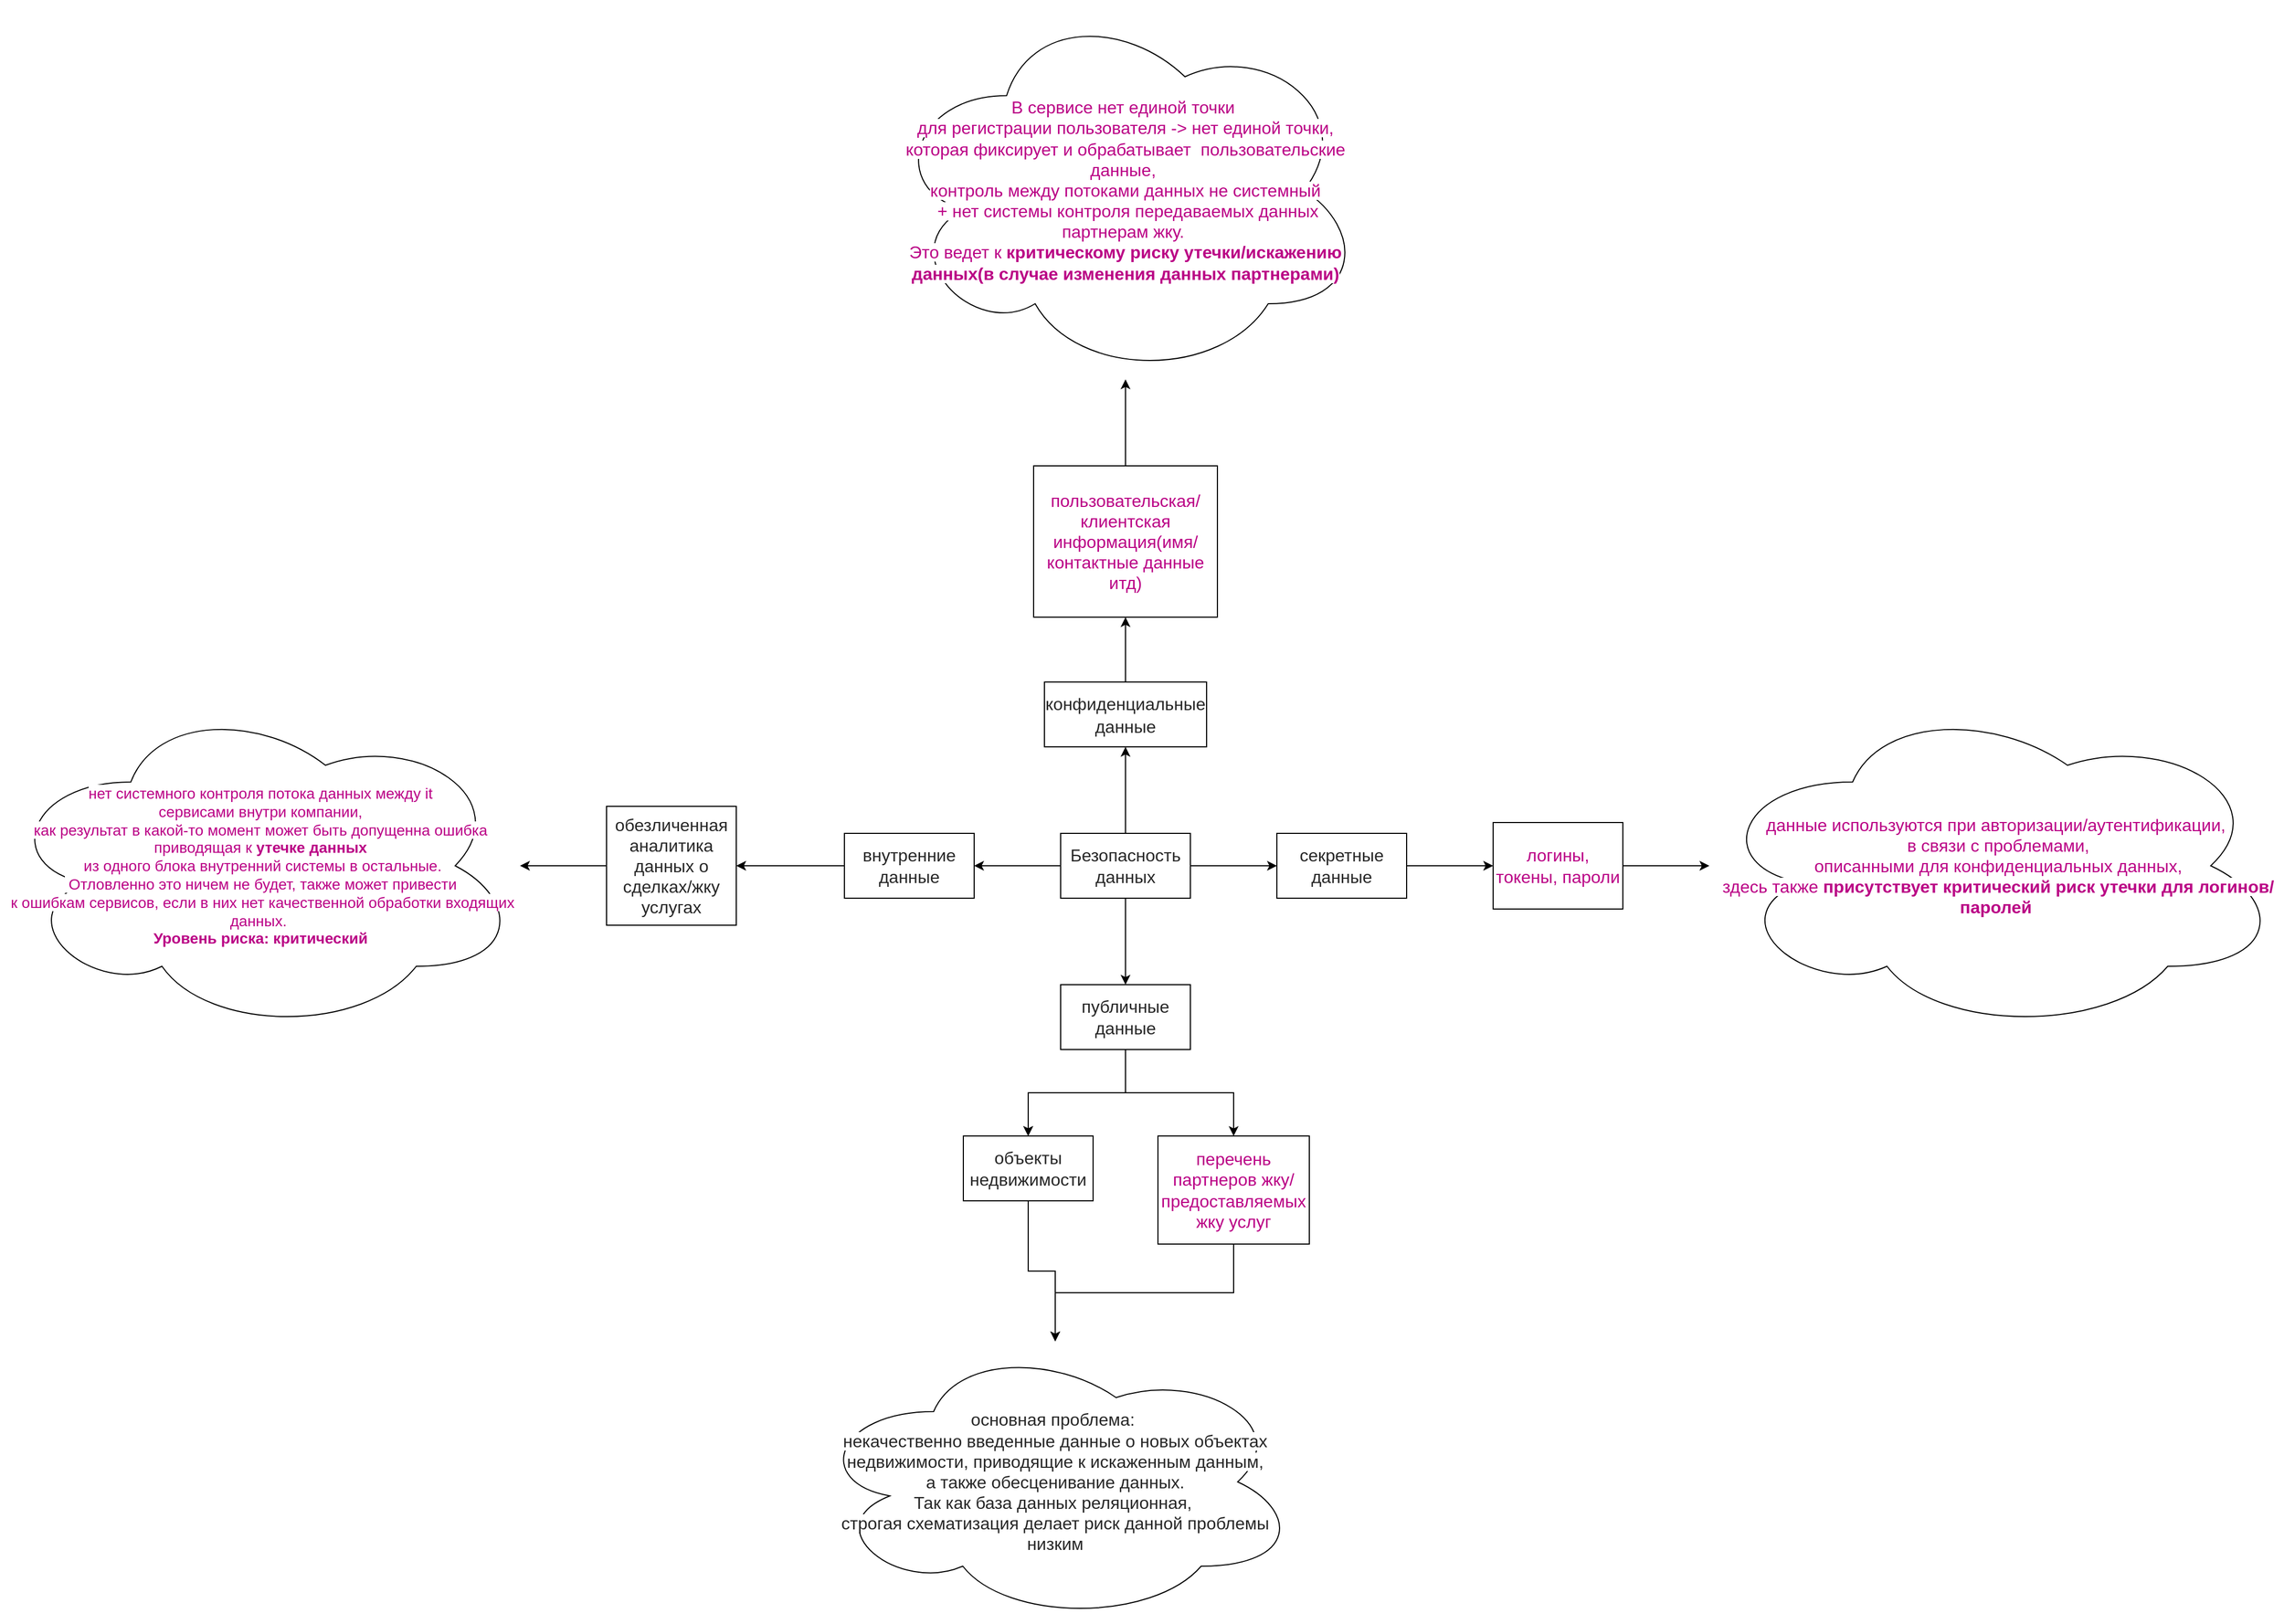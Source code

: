 <mxfile version="27.1.5">
  <diagram name="Страница — 1" id="r3x8Q5eOp7jP67QgiU96">
    <mxGraphModel dx="2125" dy="2079" grid="1" gridSize="10" guides="1" tooltips="1" connect="1" arrows="1" fold="1" page="1" pageScale="1" pageWidth="827" pageHeight="1169" math="0" shadow="0">
      <root>
        <mxCell id="0" />
        <mxCell id="1" parent="0" />
        <mxCell id="grHMZDMgPBOYTe_dRCuI-3" value="" style="edgeStyle=orthogonalEdgeStyle;rounded=0;orthogonalLoop=1;jettySize=auto;html=1;" parent="1" source="grHMZDMgPBOYTe_dRCuI-1" target="grHMZDMgPBOYTe_dRCuI-2" edge="1">
          <mxGeometry relative="1" as="geometry" />
        </mxCell>
        <mxCell id="grHMZDMgPBOYTe_dRCuI-5" value="" style="edgeStyle=orthogonalEdgeStyle;rounded=0;orthogonalLoop=1;jettySize=auto;html=1;" parent="1" source="grHMZDMgPBOYTe_dRCuI-1" target="grHMZDMgPBOYTe_dRCuI-4" edge="1">
          <mxGeometry relative="1" as="geometry" />
        </mxCell>
        <mxCell id="grHMZDMgPBOYTe_dRCuI-7" value="" style="edgeStyle=orthogonalEdgeStyle;rounded=0;orthogonalLoop=1;jettySize=auto;html=1;" parent="1" source="grHMZDMgPBOYTe_dRCuI-1" target="grHMZDMgPBOYTe_dRCuI-6" edge="1">
          <mxGeometry relative="1" as="geometry" />
        </mxCell>
        <mxCell id="grHMZDMgPBOYTe_dRCuI-9" value="" style="edgeStyle=orthogonalEdgeStyle;rounded=0;orthogonalLoop=1;jettySize=auto;html=1;" parent="1" source="grHMZDMgPBOYTe_dRCuI-1" target="grHMZDMgPBOYTe_dRCuI-8" edge="1">
          <mxGeometry relative="1" as="geometry" />
        </mxCell>
        <mxCell id="grHMZDMgPBOYTe_dRCuI-1" value="&lt;span style=&quot;caret-color: rgba(0, 0, 0, 0.85); color: rgba(0, 0, 0, 0.85); font-family: &amp;quot;YS Text&amp;quot;, sans-serif; text-align: start; white-space-collapse: preserve; background-color: rgb(255, 255, 255);&quot;&gt;&lt;font style=&quot;font-size: 16px;&quot;&gt;Безопасность данных&lt;/font&gt;&lt;/span&gt;" style="rounded=0;whiteSpace=wrap;html=1;" parent="1" vertex="1">
          <mxGeometry x="350" y="420" width="120" height="60" as="geometry" />
        </mxCell>
        <mxCell id="grHMZDMgPBOYTe_dRCuI-22" value="" style="edgeStyle=orthogonalEdgeStyle;rounded=0;orthogonalLoop=1;jettySize=auto;html=1;" parent="1" source="grHMZDMgPBOYTe_dRCuI-2" target="grHMZDMgPBOYTe_dRCuI-21" edge="1">
          <mxGeometry relative="1" as="geometry" />
        </mxCell>
        <mxCell id="grHMZDMgPBOYTe_dRCuI-2" value="&lt;span style=&quot;caret-color: rgba(0, 0, 0, 0.85); color: rgba(0, 0, 0, 0.85); font-family: &amp;quot;YS Text&amp;quot;, sans-serif; white-space-collapse: preserve-breaks; background-color: rgb(255, 255, 255);&quot;&gt;&lt;font style=&quot;font-size: 16px;&quot;&gt;конфиденциальные&lt;/font&gt;&lt;/span&gt;&lt;span style=&quot;caret-color: rgba(0, 0, 0, 0.85); color: rgba(0, 0, 0, 0.85); font-family: &amp;quot;YS Text&amp;quot;, sans-serif; font-size: 18px; white-space-collapse: preserve-breaks; background-color: rgb(255, 255, 255);&quot;&gt; &lt;/span&gt;&lt;span style=&quot;caret-color: rgba(0, 0, 0, 0.85); color: rgba(0, 0, 0, 0.85); font-family: &amp;quot;YS Text&amp;quot;, sans-serif; white-space-collapse: preserve-breaks; background-color: rgb(255, 255, 255);&quot;&gt;&lt;font style=&quot;font-size: 16px;&quot;&gt;данные&lt;/font&gt;&lt;/span&gt;" style="whiteSpace=wrap;html=1;rounded=0;align=center;" parent="1" vertex="1">
          <mxGeometry x="335" y="280" width="150" height="60" as="geometry" />
        </mxCell>
        <mxCell id="grHMZDMgPBOYTe_dRCuI-26" value="" style="edgeStyle=orthogonalEdgeStyle;rounded=0;orthogonalLoop=1;jettySize=auto;html=1;" parent="1" source="grHMZDMgPBOYTe_dRCuI-4" target="grHMZDMgPBOYTe_dRCuI-25" edge="1">
          <mxGeometry relative="1" as="geometry" />
        </mxCell>
        <mxCell id="grHMZDMgPBOYTe_dRCuI-4" value="&lt;span style=&quot;caret-color: rgba(0, 0, 0, 0.85); color: rgba(0, 0, 0, 0.85); font-family: &amp;quot;YS Text&amp;quot;, sans-serif; text-align: left; white-space-collapse: preserve-breaks; background-color: rgb(255, 255, 255);&quot;&gt;&lt;font style=&quot;font-size: 16px;&quot;&gt;секретные данные&lt;/font&gt;&lt;/span&gt;" style="whiteSpace=wrap;html=1;rounded=0;" parent="1" vertex="1">
          <mxGeometry x="550" y="420" width="120" height="60" as="geometry" />
        </mxCell>
        <mxCell id="grHMZDMgPBOYTe_dRCuI-11" value="" style="edgeStyle=orthogonalEdgeStyle;rounded=0;orthogonalLoop=1;jettySize=auto;html=1;" parent="1" source="grHMZDMgPBOYTe_dRCuI-6" target="grHMZDMgPBOYTe_dRCuI-10" edge="1">
          <mxGeometry relative="1" as="geometry" />
        </mxCell>
        <mxCell id="grHMZDMgPBOYTe_dRCuI-12" value="" style="edgeStyle=orthogonalEdgeStyle;rounded=0;orthogonalLoop=1;jettySize=auto;html=1;" parent="1" source="grHMZDMgPBOYTe_dRCuI-6" target="grHMZDMgPBOYTe_dRCuI-10" edge="1">
          <mxGeometry relative="1" as="geometry" />
        </mxCell>
        <mxCell id="grHMZDMgPBOYTe_dRCuI-16" style="edgeStyle=orthogonalEdgeStyle;rounded=0;orthogonalLoop=1;jettySize=auto;html=1;entryX=0.5;entryY=0;entryDx=0;entryDy=0;" parent="1" source="grHMZDMgPBOYTe_dRCuI-6" target="grHMZDMgPBOYTe_dRCuI-15" edge="1">
          <mxGeometry relative="1" as="geometry" />
        </mxCell>
        <mxCell id="grHMZDMgPBOYTe_dRCuI-6" value="&lt;span style=&quot;caret-color: rgba(0, 0, 0, 0.85); color: rgba(0, 0, 0, 0.85); font-family: &amp;quot;YS Text&amp;quot;, sans-serif; text-align: left; white-space-collapse: preserve-breaks; background-color: rgb(255, 255, 255);&quot;&gt;&lt;font style=&quot;font-size: 16px;&quot;&gt;публичные данные&lt;/font&gt;&lt;/span&gt;" style="whiteSpace=wrap;html=1;rounded=0;" parent="1" vertex="1">
          <mxGeometry x="350" y="560" width="120" height="60" as="geometry" />
        </mxCell>
        <mxCell id="grHMZDMgPBOYTe_dRCuI-18" value="" style="edgeStyle=orthogonalEdgeStyle;rounded=0;orthogonalLoop=1;jettySize=auto;html=1;" parent="1" source="grHMZDMgPBOYTe_dRCuI-8" target="grHMZDMgPBOYTe_dRCuI-17" edge="1">
          <mxGeometry relative="1" as="geometry" />
        </mxCell>
        <mxCell id="grHMZDMgPBOYTe_dRCuI-8" value="&lt;span style=&quot;caret-color: rgba(0, 0, 0, 0.85); color: rgba(0, 0, 0, 0.85); font-family: &amp;quot;YS Text&amp;quot;, sans-serif; text-align: left; white-space-collapse: preserve-breaks; background-color: rgb(255, 255, 255);&quot;&gt;&lt;font style=&quot;font-size: 16px;&quot;&gt;внутренние данные&lt;/font&gt;&lt;/span&gt;" style="whiteSpace=wrap;html=1;rounded=0;" parent="1" vertex="1">
          <mxGeometry x="150" y="420" width="120" height="60" as="geometry" />
        </mxCell>
        <mxCell id="grHMZDMgPBOYTe_dRCuI-31" style="edgeStyle=orthogonalEdgeStyle;rounded=0;orthogonalLoop=1;jettySize=auto;html=1;" parent="1" source="grHMZDMgPBOYTe_dRCuI-10" target="grHMZDMgPBOYTe_dRCuI-29" edge="1">
          <mxGeometry relative="1" as="geometry" />
        </mxCell>
        <mxCell id="grHMZDMgPBOYTe_dRCuI-10" value="&lt;span style=&quot;color: rgba(0, 0, 0, 0.85); font-family: &amp;quot;YS Text&amp;quot;, sans-serif; font-size: 16px; text-align: left; caret-color: rgba(0, 0, 0, 0.85); white-space-collapse: preserve-breaks; background-color: rgb(255, 255, 255);&quot;&gt;объекты недвижимости&lt;/span&gt;" style="whiteSpace=wrap;html=1;rounded=0;" parent="1" vertex="1">
          <mxGeometry x="260" y="700" width="120" height="60" as="geometry" />
        </mxCell>
        <mxCell id="grHMZDMgPBOYTe_dRCuI-30" value="" style="edgeStyle=orthogonalEdgeStyle;rounded=0;orthogonalLoop=1;jettySize=auto;html=1;" parent="1" source="grHMZDMgPBOYTe_dRCuI-15" target="grHMZDMgPBOYTe_dRCuI-29" edge="1">
          <mxGeometry relative="1" as="geometry" />
        </mxCell>
        <mxCell id="grHMZDMgPBOYTe_dRCuI-15" value="&lt;div style=&quot;&quot;&gt;&lt;font face=&quot;YS Text, sans-serif&quot; color=&quot;rgba(0, 0, 0, 0.85)&quot;&gt;&lt;span style=&quot;font-size: 16px; caret-color: rgba(0, 0, 0, 0.85); white-space-collapse: preserve-breaks; background-color: rgb(255, 255, 255);&quot;&gt;перечень партнеров жку/предоставляемых жку услуг&lt;/span&gt;&lt;/font&gt;&lt;/div&gt;" style="rounded=0;whiteSpace=wrap;html=1;align=center;" parent="1" vertex="1">
          <mxGeometry x="440" y="700" width="140" height="100" as="geometry" />
        </mxCell>
        <mxCell id="grHMZDMgPBOYTe_dRCuI-28" value="" style="edgeStyle=orthogonalEdgeStyle;rounded=0;orthogonalLoop=1;jettySize=auto;html=1;" parent="1" source="grHMZDMgPBOYTe_dRCuI-17" target="grHMZDMgPBOYTe_dRCuI-27" edge="1">
          <mxGeometry relative="1" as="geometry" />
        </mxCell>
        <mxCell id="grHMZDMgPBOYTe_dRCuI-17" value="&lt;span style=&quot;color: rgba(0, 0, 0, 0.85); font-family: &amp;quot;YS Text&amp;quot;, sans-serif; font-size: 16px; text-align: left; caret-color: rgba(0, 0, 0, 0.85); white-space-collapse: preserve-breaks; background-color: rgb(255, 255, 255);&quot;&gt;обезличенная аналитика данных о сделках/жку услугах&lt;/span&gt;" style="whiteSpace=wrap;html=1;rounded=0;" parent="1" vertex="1">
          <mxGeometry x="-70" y="395" width="120" height="110" as="geometry" />
        </mxCell>
        <mxCell id="grHMZDMgPBOYTe_dRCuI-33" value="" style="edgeStyle=orthogonalEdgeStyle;rounded=0;orthogonalLoop=1;jettySize=auto;html=1;" parent="1" source="grHMZDMgPBOYTe_dRCuI-21" target="grHMZDMgPBOYTe_dRCuI-32" edge="1">
          <mxGeometry relative="1" as="geometry" />
        </mxCell>
        <mxCell id="grHMZDMgPBOYTe_dRCuI-21" value="&lt;div style=&quot;&quot;&gt;&lt;font face=&quot;YS Text, sans-serif&quot; color=&quot;rgba(0, 0, 0, 0.85)&quot;&gt;&lt;span style=&quot;font-size: 16px; caret-color: rgba(0, 0, 0, 0.85); white-space-collapse: preserve-breaks; background-color: rgb(255, 255, 255);&quot;&gt;пользовательская/клиентская информация(имя/контактные данные итд)&lt;/span&gt;&lt;/font&gt;&lt;/div&gt;" style="whiteSpace=wrap;html=1;rounded=0;align=center;" parent="1" vertex="1">
          <mxGeometry x="325" y="80" width="170" height="140" as="geometry" />
        </mxCell>
        <mxCell id="grHMZDMgPBOYTe_dRCuI-35" value="" style="edgeStyle=orthogonalEdgeStyle;rounded=0;orthogonalLoop=1;jettySize=auto;html=1;" parent="1" source="grHMZDMgPBOYTe_dRCuI-25" target="grHMZDMgPBOYTe_dRCuI-34" edge="1">
          <mxGeometry relative="1" as="geometry" />
        </mxCell>
        <mxCell id="grHMZDMgPBOYTe_dRCuI-25" value="&lt;div style=&quot;&quot;&gt;&lt;font face=&quot;YS Text, sans-serif&quot; color=&quot;rgba(0, 0, 0, 0.85)&quot;&gt;&lt;span style=&quot;font-size: 16px; caret-color: rgba(0, 0, 0, 0.85); white-space-collapse: preserve-breaks; background-color: rgb(255, 255, 255);&quot;&gt;логины, токены, пароли&lt;/span&gt;&lt;/font&gt;&lt;/div&gt;" style="whiteSpace=wrap;html=1;rounded=0;align=center;" parent="1" vertex="1">
          <mxGeometry x="750" y="410" width="120" height="80" as="geometry" />
        </mxCell>
        <mxCell id="grHMZDMgPBOYTe_dRCuI-27" value="&lt;div style=&quot;&quot;&gt;&lt;font style=&quot;font-size: 14px;&quot; face=&quot;YS Text, sans-serif&quot; color=&quot;rgba(0, 0, 0, 0.85)&quot;&gt;&lt;span style=&quot;caret-color: rgba(0, 0, 0, 0.85); white-space-collapse: preserve-breaks; background-color: rgb(255, 255, 255);&quot;&gt;нет системного контроля потока данных между it&lt;/span&gt;&lt;/font&gt;&lt;/div&gt;&lt;div style=&quot;&quot;&gt;&lt;font style=&quot;font-size: 14px;&quot; face=&quot;YS Text, sans-serif&quot; color=&quot;rgba(0, 0, 0, 0.85)&quot;&gt;&lt;span style=&quot;caret-color: rgba(0, 0, 0, 0.85); white-space-collapse: preserve-breaks; background-color: rgb(255, 255, 255);&quot;&gt;&amp;nbsp;сервисами внутри компании,&amp;nbsp;&lt;/span&gt;&lt;/font&gt;&lt;/div&gt;&lt;div style=&quot;&quot;&gt;&lt;font style=&quot;font-size: 14px;&quot; face=&quot;YS Text, sans-serif&quot; color=&quot;rgba(0, 0, 0, 0.85)&quot;&gt;&lt;span style=&quot;caret-color: rgba(0, 0, 0, 0.85); white-space-collapse: preserve-breaks; background-color: rgb(255, 255, 255);&quot;&gt;как результат в какой-то момент может быть допущенна ошибка приводящая к &lt;b&gt;утечке данных&lt;/b&gt;&lt;/span&gt;&lt;/font&gt;&lt;/div&gt;&lt;div style=&quot;&quot;&gt;&lt;font style=&quot;font-size: 14px;&quot; face=&quot;YS Text, sans-serif&quot; color=&quot;rgba(0, 0, 0, 0.85)&quot;&gt;&lt;span style=&quot;caret-color: rgba(0, 0, 0, 0.85); white-space-collapse: preserve-breaks; background-color: rgb(255, 255, 255);&quot;&gt;&amp;nbsp;из одного блока внутренний системы в остальные.&lt;/span&gt;&lt;/font&gt;&lt;/div&gt;&lt;div style=&quot;&quot;&gt;&lt;font style=&quot;font-size: 14px;&quot; face=&quot;YS Text, sans-serif&quot; color=&quot;rgba(0, 0, 0, 0.85)&quot;&gt;&lt;span style=&quot;caret-color: rgba(0, 0, 0, 0.85); white-space-collapse: preserve-breaks; background-color: rgb(255, 255, 255);&quot;&gt;&amp;nbsp;Отловленно это ничем не будет, также может привести&lt;/span&gt;&lt;/font&gt;&lt;/div&gt;&lt;div style=&quot;&quot;&gt;&lt;font style=&quot;font-size: 14px;&quot; face=&quot;YS Text, sans-serif&quot; color=&quot;rgba(0, 0, 0, 0.85)&quot;&gt;&lt;span style=&quot;caret-color: rgba(0, 0, 0, 0.85); white-space-collapse: preserve-breaks; background-color: rgb(255, 255, 255);&quot;&gt;&amp;nbsp;к ошибкам сервисов, если в них нет качественной обработки входящих данных.&amp;nbsp;&lt;/span&gt;&lt;/font&gt;&lt;/div&gt;&lt;div style=&quot;&quot;&gt;&lt;font style=&quot;font-size: 14px;&quot; face=&quot;YS Text, sans-serif&quot; color=&quot;rgba(0, 0, 0, 0.85)&quot;&gt;&lt;span style=&quot;caret-color: rgba(0, 0, 0, 0.85); white-space-collapse: preserve-breaks; background-color: rgb(255, 255, 255);&quot;&gt;&lt;b&gt;Уровень риска: критический&lt;/b&gt;&lt;/span&gt;&lt;/font&gt;&lt;/div&gt;" style="ellipse;shape=cloud;whiteSpace=wrap;html=1;rounded=0;align=center;" parent="1" vertex="1">
          <mxGeometry x="-630" y="295" width="480" height="310" as="geometry" />
        </mxCell>
        <mxCell id="grHMZDMgPBOYTe_dRCuI-29" value="&lt;span style=&quot;color: rgba(0, 0, 0, 0.85); font-family: &amp;quot;YS Text&amp;quot;, sans-serif; font-size: 16px; caret-color: rgba(0, 0, 0, 0.85); white-space-collapse: preserve-breaks; background-color: rgb(255, 255, 255);&quot;&gt;основная проблема:&amp;nbsp;&lt;/span&gt;&lt;div&gt;&lt;span style=&quot;color: rgba(0, 0, 0, 0.85); font-family: &amp;quot;YS Text&amp;quot;, sans-serif; font-size: 16px; caret-color: rgba(0, 0, 0, 0.85); white-space-collapse: preserve-breaks; background-color: rgb(255, 255, 255);&quot;&gt;некачественно введенные данные о новых объектах недвижимости, приводящие к искаженным данным,&lt;/span&gt;&lt;/div&gt;&lt;div&gt;&lt;span style=&quot;color: rgba(0, 0, 0, 0.85); font-family: &amp;quot;YS Text&amp;quot;, sans-serif; font-size: 16px; caret-color: rgba(0, 0, 0, 0.85); white-space-collapse: preserve-breaks; background-color: rgb(255, 255, 255);&quot;&gt;&amp;nbsp;а также обесценивание данных.&amp;nbsp;&lt;/span&gt;&lt;/div&gt;&lt;div&gt;&lt;span style=&quot;color: rgba(0, 0, 0, 0.85); font-family: &amp;quot;YS Text&amp;quot;, sans-serif; font-size: 16px; caret-color: rgba(0, 0, 0, 0.85); white-space-collapse: preserve-breaks; background-color: rgb(255, 255, 255);&quot;&gt;Так как база данных реляционная,&amp;nbsp;&lt;/span&gt;&lt;/div&gt;&lt;div&gt;&lt;span style=&quot;color: rgba(0, 0, 0, 0.85); font-family: &amp;quot;YS Text&amp;quot;, sans-serif; font-size: 16px; caret-color: rgba(0, 0, 0, 0.85); white-space-collapse: preserve-breaks; background-color: rgb(255, 255, 255);&quot;&gt;строгая схематизация делает риск данной проблемы низким&lt;/span&gt;&lt;/div&gt;" style="ellipse;shape=cloud;whiteSpace=wrap;html=1;rounded=0;align=center;" parent="1" vertex="1">
          <mxGeometry x="120" y="890" width="450" height="260" as="geometry" />
        </mxCell>
        <mxCell id="grHMZDMgPBOYTe_dRCuI-32" value="&lt;div style=&quot;&quot;&gt;&lt;font face=&quot;YS Text, sans-serif&quot; color=&quot;rgba(0, 0, 0, 0.85)&quot;&gt;&lt;span style=&quot;font-size: 16px; caret-color: rgba(0, 0, 0, 0.85); white-space-collapse: preserve-breaks; background-color: rgb(255, 255, 255);&quot;&gt;В сервисе нет единой точки&amp;nbsp;&lt;/span&gt;&lt;/font&gt;&lt;/div&gt;&lt;div style=&quot;&quot;&gt;&lt;font face=&quot;YS Text, sans-serif&quot; color=&quot;rgba(0, 0, 0, 0.85)&quot;&gt;&lt;span style=&quot;font-size: 16px; caret-color: rgba(0, 0, 0, 0.85); white-space-collapse: preserve-breaks; background-color: rgb(255, 255, 255);&quot;&gt;для регистрации пользователя -&amp;gt; нет единой точки, которая фиксирует и обрабатывает&amp;nbsp; пользовательские данные,&amp;nbsp;&lt;/span&gt;&lt;/font&gt;&lt;/div&gt;&lt;div style=&quot;&quot;&gt;&lt;font face=&quot;YS Text, sans-serif&quot; color=&quot;rgba(0, 0, 0, 0.85)&quot;&gt;&lt;span style=&quot;font-size: 16px; caret-color: rgba(0, 0, 0, 0.85); white-space-collapse: preserve-breaks; background-color: rgb(255, 255, 255);&quot;&gt;контроль между потоками данных не системный&lt;/span&gt;&lt;/font&gt;&lt;/div&gt;&lt;div style=&quot;&quot;&gt;&lt;font face=&quot;YS Text, sans-serif&quot; color=&quot;rgba(0, 0, 0, 0.85)&quot;&gt;&lt;span style=&quot;font-size: 16px; caret-color: rgba(0, 0, 0, 0.85); white-space-collapse: preserve-breaks; background-color: rgb(255, 255, 255);&quot;&gt;&amp;nbsp;+ нет системы контроля передаваемых данных партнерам жку.&amp;nbsp;&lt;/span&gt;&lt;/font&gt;&lt;/div&gt;&lt;div style=&quot;&quot;&gt;&lt;font face=&quot;YS Text, sans-serif&quot; color=&quot;rgba(0, 0, 0, 0.85)&quot;&gt;&lt;span style=&quot;font-size: 16px; caret-color: rgba(0, 0, 0, 0.85); white-space-collapse: preserve-breaks; background-color: rgb(255, 255, 255);&quot;&gt;Это ведет к &lt;b&gt;критическому риску утечки/искажению данных(в случае изменения данных партнерами)&lt;/b&gt;&lt;/span&gt;&lt;/font&gt;&lt;/div&gt;" style="ellipse;shape=cloud;whiteSpace=wrap;html=1;rounded=0;align=center;" parent="1" vertex="1">
          <mxGeometry x="190" y="-350" width="440" height="350" as="geometry" />
        </mxCell>
        <mxCell id="grHMZDMgPBOYTe_dRCuI-34" value="&lt;div style=&quot;&quot;&gt;&lt;font face=&quot;YS Text, sans-serif&quot; color=&quot;rgba(0, 0, 0, 0.85)&quot;&gt;&lt;span style=&quot;font-size: 16px; caret-color: rgba(0, 0, 0, 0.85); white-space-collapse: preserve-breaks; background-color: rgb(255, 255, 255);&quot;&gt;данные используются при авторизации/аутентификации,&lt;/span&gt;&lt;/font&gt;&lt;/div&gt;&lt;div style=&quot;&quot;&gt;&lt;font face=&quot;YS Text, sans-serif&quot; color=&quot;rgba(0, 0, 0, 0.85)&quot;&gt;&lt;span style=&quot;font-size: 16px; caret-color: rgba(0, 0, 0, 0.85); white-space-collapse: preserve-breaks; background-color: rgb(255, 255, 255);&quot;&gt;&amp;nbsp;в связи с проблемами,&lt;/span&gt;&lt;/font&gt;&lt;/div&gt;&lt;div style=&quot;&quot;&gt;&lt;font face=&quot;YS Text, sans-serif&quot; color=&quot;rgba(0, 0, 0, 0.85)&quot;&gt;&lt;span style=&quot;font-size: 16px; caret-color: rgba(0, 0, 0, 0.85); white-space-collapse: preserve-breaks; background-color: rgb(255, 255, 255);&quot;&gt;&amp;nbsp;описанными для конфиденциальных данных,&lt;/span&gt;&lt;/font&gt;&lt;/div&gt;&lt;div style=&quot;&quot;&gt;&lt;font face=&quot;YS Text, sans-serif&quot; color=&quot;rgba(0, 0, 0, 0.85)&quot;&gt;&lt;span style=&quot;font-size: 16px; caret-color: rgba(0, 0, 0, 0.85); white-space-collapse: preserve-breaks; background-color: rgb(255, 255, 255);&quot;&gt;&amp;nbsp;здесь также &lt;b&gt;присутствует критический риск утечки для логинов/паролей&lt;/b&gt;&lt;/span&gt;&lt;/font&gt;&lt;/div&gt;" style="ellipse;shape=cloud;whiteSpace=wrap;html=1;rounded=0;align=center;" parent="1" vertex="1">
          <mxGeometry x="950" y="295" width="530" height="310" as="geometry" />
        </mxCell>
      </root>
    </mxGraphModel>
  </diagram>
</mxfile>
